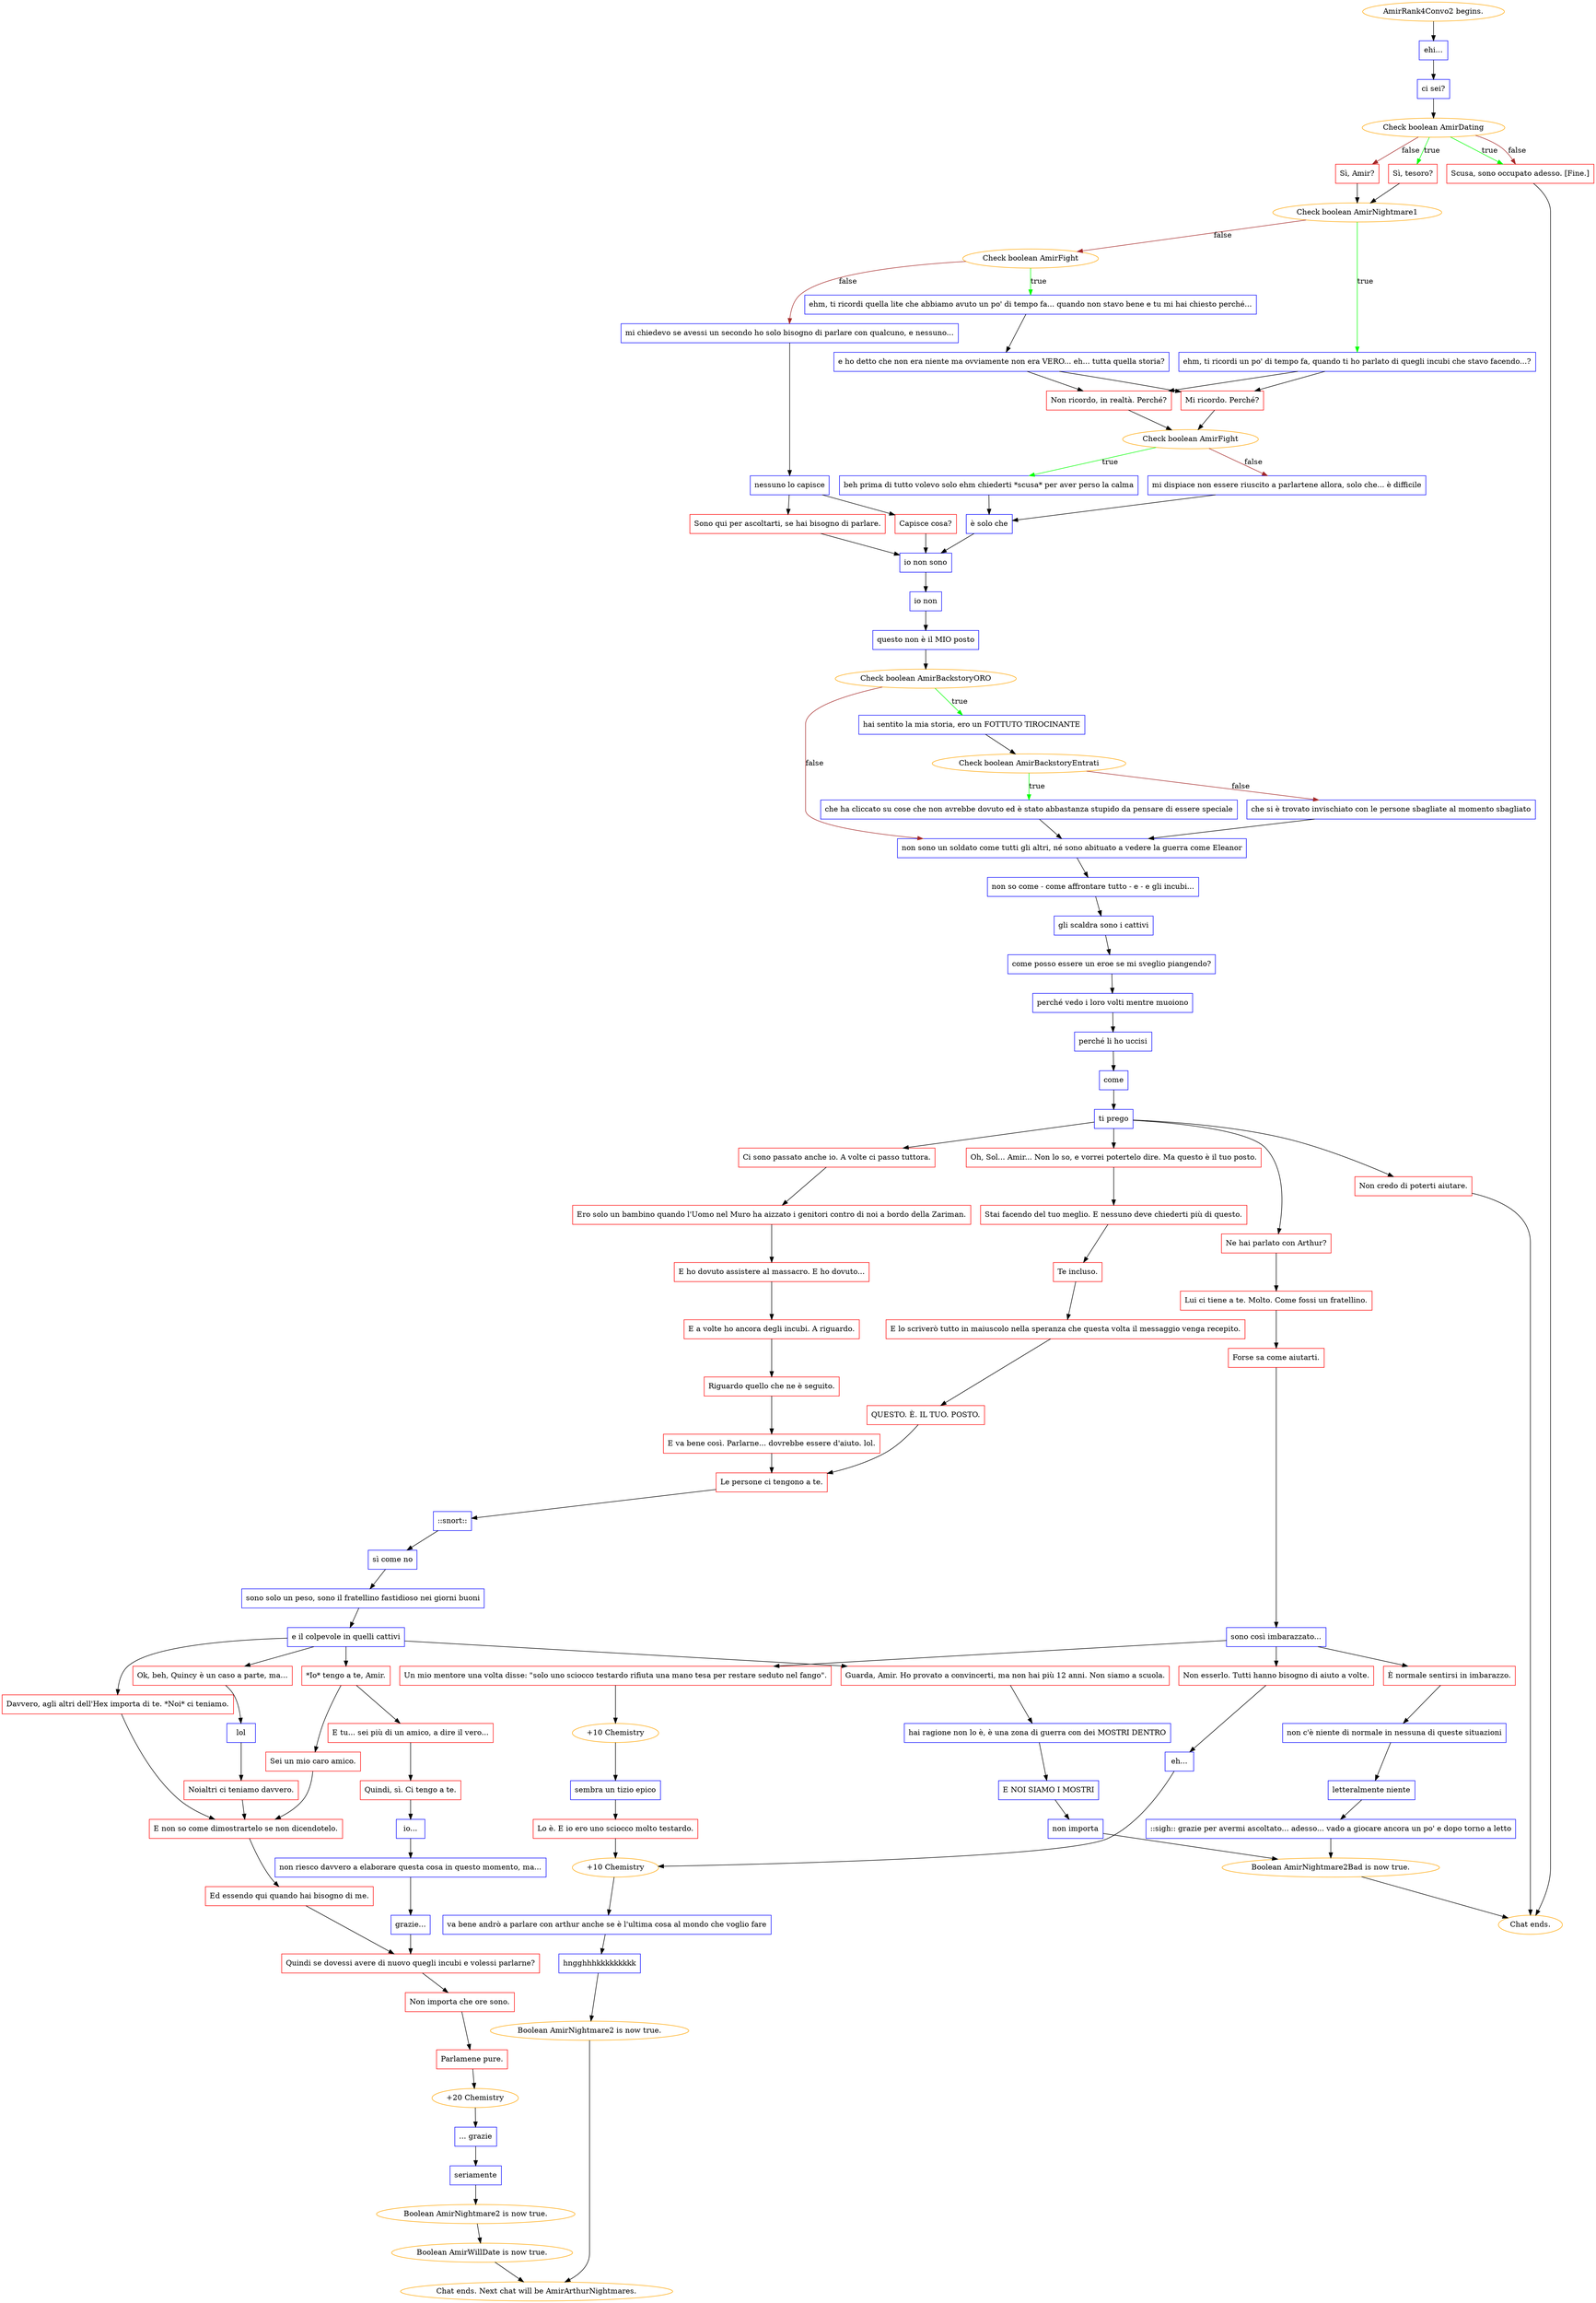 digraph {
	"AmirRank4Convo2 begins." [color=orange];
		"AmirRank4Convo2 begins." -> j4238880665;
	j4238880665 [label="ehi...",shape=box,color=blue];
		j4238880665 -> j2144168416;
	j2144168416 [label="ci sei?",shape=box,color=blue];
		j2144168416 -> j4198328266;
	j4198328266 [label="Check boolean AmirDating",color=orange];
		j4198328266 -> j2357633847 [label=true,color=green];
		j4198328266 -> j1588831013 [label=true,color=green];
		j4198328266 -> j3865492706 [label=false,color=brown];
		j4198328266 -> j1588831013 [label=false,color=brown];
	j2357633847 [label="Sì, tesoro?",shape=box,color=red];
		j2357633847 -> j3148491801;
	j1588831013 [label="Scusa, sono occupato adesso. [Fine.]",shape=box,color=red];
		j1588831013 -> "Chat ends.";
	j3865492706 [label="Sì, Amir?",shape=box,color=red];
		j3865492706 -> j3148491801;
	j3148491801 [label="Check boolean AmirNightmare1",color=orange];
		j3148491801 -> j1515117390 [label=true,color=green];
		j3148491801 -> j1636435483 [label=false,color=brown];
	"Chat ends." [color=orange];
	j1515117390 [label="ehm, ti ricordi un po' di tempo fa, quando ti ho parlato di quegli incubi che stavo facendo...?",shape=box,color=blue];
		j1515117390 -> j2270228124;
		j1515117390 -> j1224377211;
	j1636435483 [label="Check boolean AmirFight",color=orange];
		j1636435483 -> j1583200593 [label=true,color=green];
		j1636435483 -> j1166432865 [label=false,color=brown];
	j2270228124 [label="Non ricordo, in realtà. Perché?",shape=box,color=red];
		j2270228124 -> j2649027627;
	j1224377211 [label="Mi ricordo. Perché?",shape=box,color=red];
		j1224377211 -> j2649027627;
	j1583200593 [label="ehm, ti ricordi quella lite che abbiamo avuto un po' di tempo fa... quando non stavo bene e tu mi hai chiesto perché...",shape=box,color=blue];
		j1583200593 -> j2971961296;
	j1166432865 [label="mi chiedevo se avessi un secondo ho solo bisogno di parlare con qualcuno, e nessuno...",shape=box,color=blue];
		j1166432865 -> j3813664902;
	j2649027627 [label="Check boolean AmirFight",color=orange];
		j2649027627 -> j1388917108 [label=true,color=green];
		j2649027627 -> j1954616766 [label=false,color=brown];
	j2971961296 [label="e ho detto che non era niente ma ovviamente non era VERO... eh... tutta quella storia?",shape=box,color=blue];
		j2971961296 -> j2270228124;
		j2971961296 -> j1224377211;
	j3813664902 [label="nessuno lo capisce",shape=box,color=blue];
		j3813664902 -> j774801670;
		j3813664902 -> j961652391;
	j1388917108 [label="beh prima di tutto volevo solo ehm chiederti *scusa* per aver perso la calma",shape=box,color=blue];
		j1388917108 -> j713441177;
	j1954616766 [label="mi dispiace non essere riuscito a parlartene allora, solo che... è difficile",shape=box,color=blue];
		j1954616766 -> j713441177;
	j774801670 [label="Capisce cosa?",shape=box,color=red];
		j774801670 -> j2680481001;
	j961652391 [label="Sono qui per ascoltarti, se hai bisogno di parlare.",shape=box,color=red];
		j961652391 -> j2680481001;
	j713441177 [label="è solo che",shape=box,color=blue];
		j713441177 -> j2680481001;
	j2680481001 [label="io non sono",shape=box,color=blue];
		j2680481001 -> j962605912;
	j962605912 [label="io non",shape=box,color=blue];
		j962605912 -> j2756344791;
	j2756344791 [label="questo non è il MIO posto",shape=box,color=blue];
		j2756344791 -> j608868248;
	j608868248 [label="Check boolean AmirBackstoryORO",color=orange];
		j608868248 -> j2763631452 [label=true,color=green];
		j608868248 -> j443022072 [label=false,color=brown];
	j2763631452 [label="hai sentito la mia storia, ero un FOTTUTO TIROCINANTE",shape=box,color=blue];
		j2763631452 -> j3921040561;
	j443022072 [label="non sono un soldato come tutti gli altri, né sono abituato a vedere la guerra come Eleanor",shape=box,color=blue];
		j443022072 -> j1429992124;
	j3921040561 [label="Check boolean AmirBackstoryEntrati",color=orange];
		j3921040561 -> j181092861 [label=true,color=green];
		j3921040561 -> j3160352176 [label=false,color=brown];
	j1429992124 [label="non so come - come affrontare tutto - e - e gli incubi...",shape=box,color=blue];
		j1429992124 -> j1746528078;
	j181092861 [label="che ha cliccato su cose che non avrebbe dovuto ed è stato abbastanza stupido da pensare di essere speciale",shape=box,color=blue];
		j181092861 -> j443022072;
	j3160352176 [label="che si è trovato invischiato con le persone sbagliate al momento sbagliato",shape=box,color=blue];
		j3160352176 -> j443022072;
	j1746528078 [label="gli scaldra sono i cattivi",shape=box,color=blue];
		j1746528078 -> j1493535319;
	j1493535319 [label="come posso essere un eroe se mi sveglio piangendo?",shape=box,color=blue];
		j1493535319 -> j74358048;
	j74358048 [label="perché vedo i loro volti mentre muoiono",shape=box,color=blue];
		j74358048 -> j1064329585;
	j1064329585 [label="perché li ho uccisi",shape=box,color=blue];
		j1064329585 -> j2325982396;
	j2325982396 [label="come",shape=box,color=blue];
		j2325982396 -> j1673247473;
	j1673247473 [label="ti prego",shape=box,color=blue];
		j1673247473 -> j1273235179;
		j1673247473 -> j1635070001;
		j1673247473 -> j3980828312;
		j1673247473 -> j1337985263;
	j1273235179 [label="Oh, Sol... Amir... Non lo so, e vorrei potertelo dire. Ma questo è il tuo posto.",shape=box,color=red];
		j1273235179 -> j2565923910;
	j1635070001 [label="Ci sono passato anche io. A volte ci passo tuttora.",shape=box,color=red];
		j1635070001 -> j736278726;
	j3980828312 [label="Ne hai parlato con Arthur?",shape=box,color=red];
		j3980828312 -> j647638163;
	j1337985263 [label="Non credo di poterti aiutare.",shape=box,color=red];
		j1337985263 -> "Chat ends.";
	j2565923910 [label="Stai facendo del tuo meglio. E nessuno deve chiederti più di questo.",shape=box,color=red];
		j2565923910 -> j3764560452;
	j736278726 [label="Ero solo un bambino quando l'Uomo nel Muro ha aizzato i genitori contro di noi a bordo della Zariman.",shape=box,color=red];
		j736278726 -> j1043994834;
	j647638163 [label="Lui ci tiene a te. Molto. Come fossi un fratellino.",shape=box,color=red];
		j647638163 -> j3079131834;
	j3764560452 [label="Te incluso.",shape=box,color=red];
		j3764560452 -> j1833671285;
	j1043994834 [label="E ho dovuto assistere al massacro. E ho dovuto...",shape=box,color=red];
		j1043994834 -> j3934834421;
	j3079131834 [label="Forse sa come aiutarti.",shape=box,color=red];
		j3079131834 -> j1794599138;
	j1833671285 [label="E lo scriverò tutto in maiuscolo nella speranza che questa volta il messaggio venga recepito.",shape=box,color=red];
		j1833671285 -> j1346256091;
	j3934834421 [label="E a volte ho ancora degli incubi. A riguardo.",shape=box,color=red];
		j3934834421 -> j375141869;
	j1794599138 [label="sono così imbarazzato...",shape=box,color=blue];
		j1794599138 -> j3661369985;
		j1794599138 -> j1796721619;
		j1794599138 -> j1059422576;
	j1346256091 [label="QUESTO. È. IL TUO. POSTO.",shape=box,color=red];
		j1346256091 -> j4247845885;
	j375141869 [label="Riguardo quello che ne è seguito.",shape=box,color=red];
		j375141869 -> j2762281069;
	j3661369985 [label="Non esserlo. Tutti hanno bisogno di aiuto a volte.",shape=box,color=red];
		j3661369985 -> j2261578927;
	j1796721619 [label="Un mio mentore una volta disse: \"solo uno sciocco testardo rifiuta una mano tesa per restare seduto nel fango\".",shape=box,color=red];
		j1796721619 -> j704092897;
	j1059422576 [label="È normale sentirsi in imbarazzo.",shape=box,color=red];
		j1059422576 -> j1543146775;
	j4247845885 [label="Le persone ci tengono a te.",shape=box,color=red];
		j4247845885 -> j3126226411;
	j2762281069 [label="E va bene così. Parlarne... dovrebbe essere d'aiuto. lol.",shape=box,color=red];
		j2762281069 -> j4247845885;
	j2261578927 [label="eh...",shape=box,color=blue];
		j2261578927 -> j364774906;
	j704092897 [label="+10 Chemistry",color=orange];
		j704092897 -> j200444632;
	j1543146775 [label="non c'è niente di normale in nessuna di queste situazioni",shape=box,color=blue];
		j1543146775 -> j2561243918;
	j3126226411 [label="::snort::",shape=box,color=blue];
		j3126226411 -> j2582050278;
	j364774906 [label="+10 Chemistry",color=orange];
		j364774906 -> j761830414;
	j200444632 [label="sembra un tizio epico",shape=box,color=blue];
		j200444632 -> j1392363430;
	j2561243918 [label="letteralmente niente",shape=box,color=blue];
		j2561243918 -> j2675443749;
	j2582050278 [label="sì come no",shape=box,color=blue];
		j2582050278 -> j1795071993;
	j761830414 [label="va bene andrò a parlare con arthur anche se è l'ultima cosa al mondo che voglio fare",shape=box,color=blue];
		j761830414 -> j3309385748;
	j1392363430 [label="Lo è. E io ero uno sciocco molto testardo.",shape=box,color=red];
		j1392363430 -> j364774906;
	j2675443749 [label="::sigh:: grazie per avermi ascoltato... adesso... vado a giocare ancora un po' e dopo torno a letto",shape=box,color=blue];
		j2675443749 -> j1562549570;
	j1795071993 [label="sono solo un peso, sono il fratellino fastidioso nei giorni buoni",shape=box,color=blue];
		j1795071993 -> j701146520;
	j3309385748 [label="hngghhhkkkkkkkkk",shape=box,color=blue];
		j3309385748 -> j1383105354;
	j1562549570 [label="Boolean AmirNightmare2Bad is now true.",color=orange];
		j1562549570 -> "Chat ends.";
	j701146520 [label="e il colpevole in quelli cattivi",shape=box,color=blue];
		j701146520 -> j3404301167;
		j701146520 -> j909390269;
		j701146520 -> j3916839952;
		j701146520 -> j4214021481;
	j1383105354 [label="Boolean AmirNightmare2 is now true.",color=orange];
		j1383105354 -> "Chat ends. Next chat will be AmirArthurNightmares.";
	j3404301167 [label="*Io* tengo a te, Amir.",shape=box,color=red];
		j3404301167 -> j1121513894;
		j3404301167 -> j3015787000;
	j909390269 [label="Davvero, agli altri dell'Hex importa di te. *Noi* ci teniamo.",shape=box,color=red];
		j909390269 -> j3659315746;
	j3916839952 [label="Ok, beh, Quincy è un caso a parte, ma...",shape=box,color=red];
		j3916839952 -> j603462273;
	j4214021481 [label="Guarda, Amir. Ho provato a convincerti, ma non hai più 12 anni. Non siamo a scuola.",shape=box,color=red];
		j4214021481 -> j3121559932;
	"Chat ends. Next chat will be AmirArthurNightmares." [color=orange];
	j1121513894 [label="E tu... sei più di un amico, a dire il vero...",shape=box,color=red];
		j1121513894 -> j243349129;
	j3015787000 [label="Sei un mio caro amico.",shape=box,color=red];
		j3015787000 -> j3659315746;
	j3659315746 [label="E non so come dimostrartelo se non dicendotelo.",shape=box,color=red];
		j3659315746 -> j3711675125;
	j603462273 [label="lol",shape=box,color=blue];
		j603462273 -> j4282240232;
	j3121559932 [label="hai ragione non lo è, è una zona di guerra con dei MOSTRI DENTRO",shape=box,color=blue];
		j3121559932 -> j3742877030;
	j243349129 [label="Quindi, sì. Ci tengo a te.",shape=box,color=red];
		j243349129 -> j333615052;
	j3711675125 [label="Ed essendo qui quando hai bisogno di me.",shape=box,color=red];
		j3711675125 -> j3142694374;
	j4282240232 [label="Noialtri ci teniamo davvero.",shape=box,color=red];
		j4282240232 -> j3659315746;
	j3742877030 [label="E NOI SIAMO I MOSTRI",shape=box,color=blue];
		j3742877030 -> j584230703;
	j333615052 [label="io...",shape=box,color=blue];
		j333615052 -> j2894024284;
	j3142694374 [label="Quindi se dovessi avere di nuovo quegli incubi e volessi parlarne?",shape=box,color=red];
		j3142694374 -> j35548658;
	j584230703 [label="non importa",shape=box,color=blue];
		j584230703 -> j1562549570;
	j2894024284 [label="non riesco davvero a elaborare questa cosa in questo momento, ma...",shape=box,color=blue];
		j2894024284 -> j2343802613;
	j35548658 [label="Non importa che ore sono.",shape=box,color=red];
		j35548658 -> j1652277574;
	j2343802613 [label="grazie...",shape=box,color=blue];
		j2343802613 -> j3142694374;
	j1652277574 [label="Parlamene pure.",shape=box,color=red];
		j1652277574 -> j4279987306;
	j4279987306 [label="+20 Chemistry",color=orange];
		j4279987306 -> j3897010567;
	j3897010567 [label="... grazie",shape=box,color=blue];
		j3897010567 -> j1746874802;
	j1746874802 [label="seriamente",shape=box,color=blue];
		j1746874802 -> j3177060518;
	j3177060518 [label="Boolean AmirNightmare2 is now true.",color=orange];
		j3177060518 -> j3288321523;
	j3288321523 [label="Boolean AmirWillDate is now true.",color=orange];
		j3288321523 -> "Chat ends. Next chat will be AmirArthurNightmares.";
}